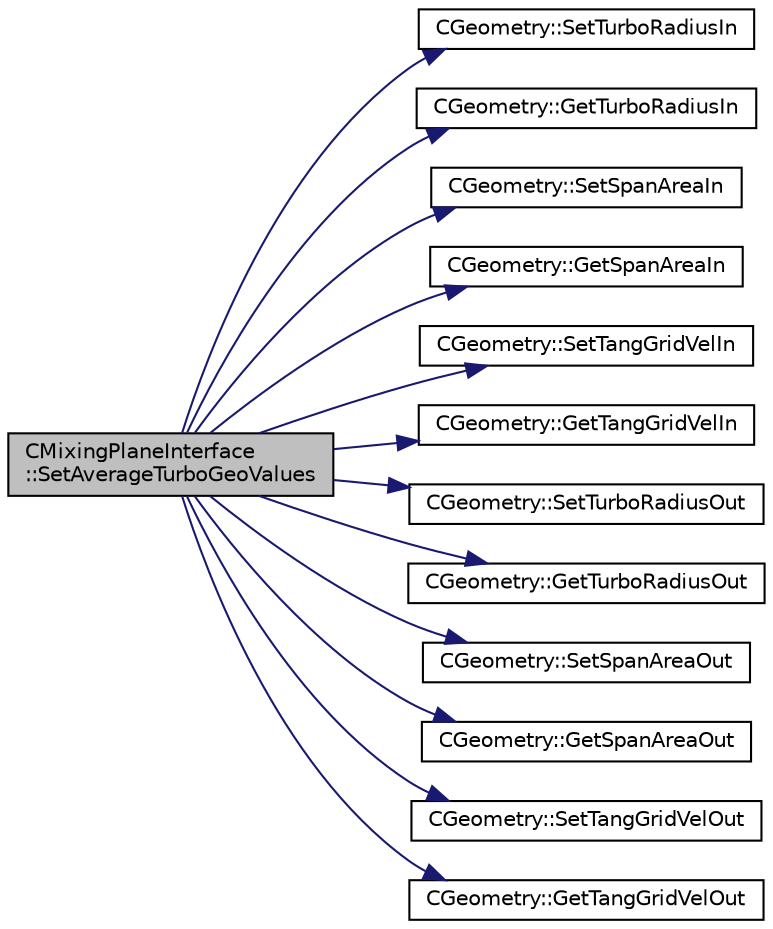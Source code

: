 digraph "CMixingPlaneInterface::SetAverageTurboGeoValues"
{
  edge [fontname="Helvetica",fontsize="10",labelfontname="Helvetica",labelfontsize="10"];
  node [fontname="Helvetica",fontsize="10",shape=record];
  rankdir="LR";
  Node15 [label="CMixingPlaneInterface\l::SetAverageTurboGeoValues",height=0.2,width=0.4,color="black", fillcolor="grey75", style="filled", fontcolor="black"];
  Node15 -> Node16 [color="midnightblue",fontsize="10",style="solid",fontname="Helvetica"];
  Node16 [label="CGeometry::SetTurboRadiusIn",height=0.2,width=0.4,color="black", fillcolor="white", style="filled",URL="$class_c_geometry.html#a39e081240235a6ab9580b6cafdfec2e8",tooltip="A virtual member. "];
  Node15 -> Node17 [color="midnightblue",fontsize="10",style="solid",fontname="Helvetica"];
  Node17 [label="CGeometry::GetTurboRadiusIn",height=0.2,width=0.4,color="black", fillcolor="white", style="filled",URL="$class_c_geometry.html#af05aa0410e098e86738180696002765b",tooltip="A virtual member. "];
  Node15 -> Node18 [color="midnightblue",fontsize="10",style="solid",fontname="Helvetica"];
  Node18 [label="CGeometry::SetSpanAreaIn",height=0.2,width=0.4,color="black", fillcolor="white", style="filled",URL="$class_c_geometry.html#aba018c766d32400ba34cff7c54bf2884",tooltip="A virtual member. "];
  Node15 -> Node19 [color="midnightblue",fontsize="10",style="solid",fontname="Helvetica"];
  Node19 [label="CGeometry::GetSpanAreaIn",height=0.2,width=0.4,color="black", fillcolor="white", style="filled",URL="$class_c_geometry.html#a08811729bf450ee9a8b2e8a20d3fad97",tooltip="A virtual member. "];
  Node15 -> Node20 [color="midnightblue",fontsize="10",style="solid",fontname="Helvetica"];
  Node20 [label="CGeometry::SetTangGridVelIn",height=0.2,width=0.4,color="black", fillcolor="white", style="filled",URL="$class_c_geometry.html#a664ebfc496c865521f1480f8f72e2454",tooltip="A virtual member. "];
  Node15 -> Node21 [color="midnightblue",fontsize="10",style="solid",fontname="Helvetica"];
  Node21 [label="CGeometry::GetTangGridVelIn",height=0.2,width=0.4,color="black", fillcolor="white", style="filled",URL="$class_c_geometry.html#a623de5c51544f445bf5d19ad0a08847b",tooltip="A virtual member. "];
  Node15 -> Node22 [color="midnightblue",fontsize="10",style="solid",fontname="Helvetica"];
  Node22 [label="CGeometry::SetTurboRadiusOut",height=0.2,width=0.4,color="black", fillcolor="white", style="filled",URL="$class_c_geometry.html#a6e881e3cf75715f58c4c6f220ca42e76",tooltip="A virtual member. "];
  Node15 -> Node23 [color="midnightblue",fontsize="10",style="solid",fontname="Helvetica"];
  Node23 [label="CGeometry::GetTurboRadiusOut",height=0.2,width=0.4,color="black", fillcolor="white", style="filled",URL="$class_c_geometry.html#ac3ff9b42d7393fb134508088b774592b",tooltip="A virtual member. "];
  Node15 -> Node24 [color="midnightblue",fontsize="10",style="solid",fontname="Helvetica"];
  Node24 [label="CGeometry::SetSpanAreaOut",height=0.2,width=0.4,color="black", fillcolor="white", style="filled",URL="$class_c_geometry.html#a136b4b4cc3bfea7d4240663fc0f18ecb",tooltip="A virtual member. "];
  Node15 -> Node25 [color="midnightblue",fontsize="10",style="solid",fontname="Helvetica"];
  Node25 [label="CGeometry::GetSpanAreaOut",height=0.2,width=0.4,color="black", fillcolor="white", style="filled",URL="$class_c_geometry.html#a81f424f04e4403f5408c2a436f8b6965",tooltip="A virtual member. "];
  Node15 -> Node26 [color="midnightblue",fontsize="10",style="solid",fontname="Helvetica"];
  Node26 [label="CGeometry::SetTangGridVelOut",height=0.2,width=0.4,color="black", fillcolor="white", style="filled",URL="$class_c_geometry.html#ade822fedb0b86f7aabcb032131cbc738",tooltip="A virtual member. "];
  Node15 -> Node27 [color="midnightblue",fontsize="10",style="solid",fontname="Helvetica"];
  Node27 [label="CGeometry::GetTangGridVelOut",height=0.2,width=0.4,color="black", fillcolor="white", style="filled",URL="$class_c_geometry.html#a317a3331b32a6e020cb81c4ca2f07074",tooltip="A virtual member. "];
}
